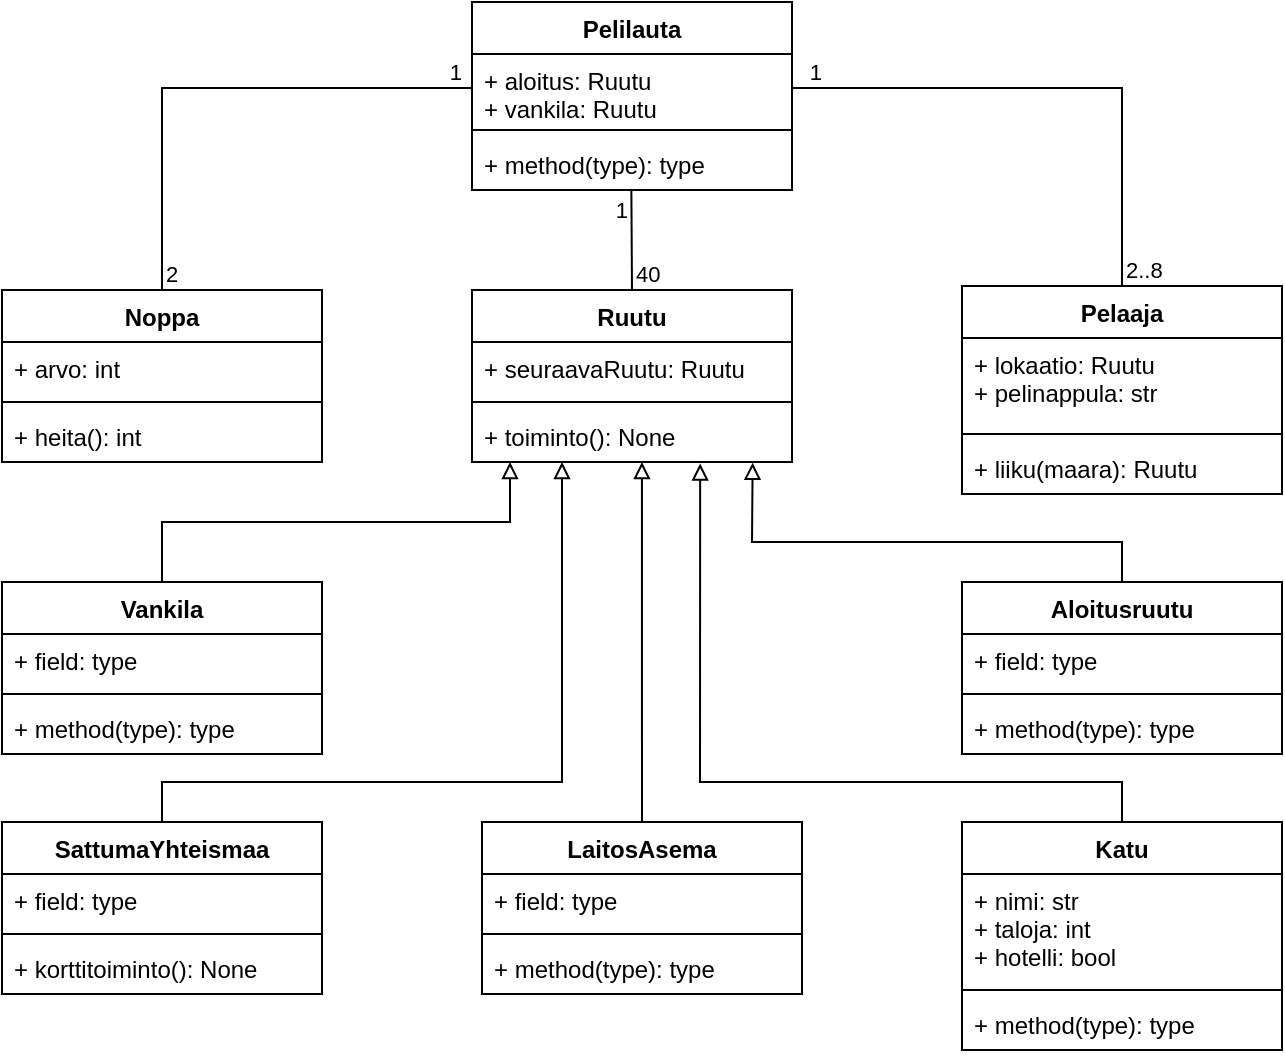 <mxfile version="15.7.4" type="device"><diagram id="AC_MmvYrzgitj2tpnBTm" name="Page-1"><mxGraphModel dx="1422" dy="793" grid="1" gridSize="10" guides="1" tooltips="1" connect="1" arrows="1" fold="1" page="1" pageScale="1" pageWidth="700" pageHeight="600" math="0" shadow="0"><root><mxCell id="0"/><mxCell id="1" parent="0"/><mxCell id="cnEO7aZCJSceS5bzI4KV-1" value="Pelilauta" style="swimlane;fontStyle=1;align=center;verticalAlign=top;childLayout=stackLayout;horizontal=1;startSize=26;horizontalStack=0;resizeParent=1;resizeParentMax=0;resizeLast=0;collapsible=1;marginBottom=0;" vertex="1" parent="1"><mxGeometry x="265" y="30" width="160" height="94" as="geometry"/></mxCell><mxCell id="cnEO7aZCJSceS5bzI4KV-2" value="+ aloitus: Ruutu&#xA;+ vankila: Ruutu&#xA;" style="text;strokeColor=none;fillColor=none;align=left;verticalAlign=top;spacingLeft=4;spacingRight=4;overflow=hidden;rotatable=0;points=[[0,0.5],[1,0.5]];portConstraint=eastwest;" vertex="1" parent="cnEO7aZCJSceS5bzI4KV-1"><mxGeometry y="26" width="160" height="34" as="geometry"/></mxCell><mxCell id="cnEO7aZCJSceS5bzI4KV-3" value="" style="line;strokeWidth=1;fillColor=none;align=left;verticalAlign=middle;spacingTop=-1;spacingLeft=3;spacingRight=3;rotatable=0;labelPosition=right;points=[];portConstraint=eastwest;" vertex="1" parent="cnEO7aZCJSceS5bzI4KV-1"><mxGeometry y="60" width="160" height="8" as="geometry"/></mxCell><mxCell id="cnEO7aZCJSceS5bzI4KV-4" value="+ method(type): type" style="text;strokeColor=none;fillColor=none;align=left;verticalAlign=top;spacingLeft=4;spacingRight=4;overflow=hidden;rotatable=0;points=[[0,0.5],[1,0.5]];portConstraint=eastwest;" vertex="1" parent="cnEO7aZCJSceS5bzI4KV-1"><mxGeometry y="68" width="160" height="26" as="geometry"/></mxCell><mxCell id="cnEO7aZCJSceS5bzI4KV-6" value="Noppa" style="swimlane;fontStyle=1;align=center;verticalAlign=top;childLayout=stackLayout;horizontal=1;startSize=26;horizontalStack=0;resizeParent=1;resizeParentMax=0;resizeLast=0;collapsible=1;marginBottom=0;" vertex="1" parent="1"><mxGeometry x="30" y="174" width="160" height="86" as="geometry"/></mxCell><mxCell id="cnEO7aZCJSceS5bzI4KV-7" value="+ arvo: int" style="text;strokeColor=none;fillColor=none;align=left;verticalAlign=top;spacingLeft=4;spacingRight=4;overflow=hidden;rotatable=0;points=[[0,0.5],[1,0.5]];portConstraint=eastwest;" vertex="1" parent="cnEO7aZCJSceS5bzI4KV-6"><mxGeometry y="26" width="160" height="26" as="geometry"/></mxCell><mxCell id="cnEO7aZCJSceS5bzI4KV-8" value="" style="line;strokeWidth=1;fillColor=none;align=left;verticalAlign=middle;spacingTop=-1;spacingLeft=3;spacingRight=3;rotatable=0;labelPosition=right;points=[];portConstraint=eastwest;" vertex="1" parent="cnEO7aZCJSceS5bzI4KV-6"><mxGeometry y="52" width="160" height="8" as="geometry"/></mxCell><mxCell id="cnEO7aZCJSceS5bzI4KV-9" value="+ heita(): int" style="text;strokeColor=none;fillColor=none;align=left;verticalAlign=top;spacingLeft=4;spacingRight=4;overflow=hidden;rotatable=0;points=[[0,0.5],[1,0.5]];portConstraint=eastwest;" vertex="1" parent="cnEO7aZCJSceS5bzI4KV-6"><mxGeometry y="60" width="160" height="26" as="geometry"/></mxCell><mxCell id="cnEO7aZCJSceS5bzI4KV-15" value="" style="endArrow=none;html=1;rounded=0;exitX=0.5;exitY=0;exitDx=0;exitDy=0;entryX=0;entryY=0.5;entryDx=0;entryDy=0;endFill=0;" edge="1" parent="1" source="cnEO7aZCJSceS5bzI4KV-6" target="cnEO7aZCJSceS5bzI4KV-2"><mxGeometry relative="1" as="geometry"><mxPoint x="260" y="584" as="sourcePoint"/><mxPoint x="420" y="584" as="targetPoint"/><Array as="points"><mxPoint x="110" y="73"/></Array></mxGeometry></mxCell><mxCell id="cnEO7aZCJSceS5bzI4KV-17" value="2" style="edgeLabel;resizable=0;html=1;align=left;verticalAlign=bottom;" connectable="0" vertex="1" parent="cnEO7aZCJSceS5bzI4KV-15"><mxGeometry x="-1" relative="1" as="geometry"/></mxCell><mxCell id="cnEO7aZCJSceS5bzI4KV-18" value="1" style="edgeLabel;resizable=0;html=1;align=right;verticalAlign=bottom;" connectable="0" vertex="1" parent="cnEO7aZCJSceS5bzI4KV-15"><mxGeometry x="1" relative="1" as="geometry"><mxPoint x="-5" as="offset"/></mxGeometry></mxCell><mxCell id="cnEO7aZCJSceS5bzI4KV-19" value="Ruutu" style="swimlane;fontStyle=1;align=center;verticalAlign=top;childLayout=stackLayout;horizontal=1;startSize=26;horizontalStack=0;resizeParent=1;resizeParentMax=0;resizeLast=0;collapsible=1;marginBottom=0;" vertex="1" parent="1"><mxGeometry x="265" y="174" width="160" height="86" as="geometry"/></mxCell><mxCell id="cnEO7aZCJSceS5bzI4KV-20" value="+ seuraavaRuutu: Ruutu" style="text;strokeColor=none;fillColor=none;align=left;verticalAlign=top;spacingLeft=4;spacingRight=4;overflow=hidden;rotatable=0;points=[[0,0.5],[1,0.5]];portConstraint=eastwest;" vertex="1" parent="cnEO7aZCJSceS5bzI4KV-19"><mxGeometry y="26" width="160" height="26" as="geometry"/></mxCell><mxCell id="cnEO7aZCJSceS5bzI4KV-21" value="" style="line;strokeWidth=1;fillColor=none;align=left;verticalAlign=middle;spacingTop=-1;spacingLeft=3;spacingRight=3;rotatable=0;labelPosition=right;points=[];portConstraint=eastwest;" vertex="1" parent="cnEO7aZCJSceS5bzI4KV-19"><mxGeometry y="52" width="160" height="8" as="geometry"/></mxCell><mxCell id="cnEO7aZCJSceS5bzI4KV-22" value="+ toiminto(): None" style="text;strokeColor=none;fillColor=none;align=left;verticalAlign=top;spacingLeft=4;spacingRight=4;overflow=hidden;rotatable=0;points=[[0,0.5],[1,0.5]];portConstraint=eastwest;" vertex="1" parent="cnEO7aZCJSceS5bzI4KV-19"><mxGeometry y="60" width="160" height="26" as="geometry"/></mxCell><mxCell id="cnEO7aZCJSceS5bzI4KV-23" value="" style="endArrow=none;html=1;rounded=0;exitX=0.5;exitY=0;exitDx=0;exitDy=0;entryX=0.498;entryY=1;entryDx=0;entryDy=0;endFill=0;entryPerimeter=0;" edge="1" parent="1" source="cnEO7aZCJSceS5bzI4KV-19" target="cnEO7aZCJSceS5bzI4KV-4"><mxGeometry relative="1" as="geometry"><mxPoint x="120" y="164" as="sourcePoint"/><mxPoint x="275" y="73" as="targetPoint"/><Array as="points"/></mxGeometry></mxCell><mxCell id="cnEO7aZCJSceS5bzI4KV-24" value="40" style="edgeLabel;resizable=0;html=1;align=left;verticalAlign=bottom;spacing=1;spacingRight=0;spacingBottom=1;spacingLeft=1;" connectable="0" vertex="1" parent="cnEO7aZCJSceS5bzI4KV-23"><mxGeometry x="-1" relative="1" as="geometry"/></mxCell><mxCell id="cnEO7aZCJSceS5bzI4KV-25" value="1" style="edgeLabel;resizable=0;html=1;align=right;verticalAlign=bottom;spacing=2;spacingTop=0;spacingLeft=0;spacingRight=1;spacingBottom=-4;" connectable="0" vertex="1" parent="cnEO7aZCJSceS5bzI4KV-23"><mxGeometry x="1" relative="1" as="geometry"><mxPoint y="14" as="offset"/></mxGeometry></mxCell><mxCell id="cnEO7aZCJSceS5bzI4KV-26" value="Pelaaja" style="swimlane;fontStyle=1;align=center;verticalAlign=top;childLayout=stackLayout;horizontal=1;startSize=26;horizontalStack=0;resizeParent=1;resizeParentMax=0;resizeLast=0;collapsible=1;marginBottom=0;" vertex="1" parent="1"><mxGeometry x="510" y="172" width="160" height="104" as="geometry"/></mxCell><mxCell id="cnEO7aZCJSceS5bzI4KV-27" value="+ lokaatio: Ruutu&#xA;+ pelinappula: str&#xA;" style="text;strokeColor=none;fillColor=none;align=left;verticalAlign=top;spacingLeft=4;spacingRight=4;overflow=hidden;rotatable=0;points=[[0,0.5],[1,0.5]];portConstraint=eastwest;" vertex="1" parent="cnEO7aZCJSceS5bzI4KV-26"><mxGeometry y="26" width="160" height="44" as="geometry"/></mxCell><mxCell id="cnEO7aZCJSceS5bzI4KV-28" value="" style="line;strokeWidth=1;fillColor=none;align=left;verticalAlign=middle;spacingTop=-1;spacingLeft=3;spacingRight=3;rotatable=0;labelPosition=right;points=[];portConstraint=eastwest;" vertex="1" parent="cnEO7aZCJSceS5bzI4KV-26"><mxGeometry y="70" width="160" height="8" as="geometry"/></mxCell><mxCell id="cnEO7aZCJSceS5bzI4KV-29" value="+ liiku(maara): Ruutu" style="text;strokeColor=none;fillColor=none;align=left;verticalAlign=top;spacingLeft=4;spacingRight=4;overflow=hidden;rotatable=0;points=[[0,0.5],[1,0.5]];portConstraint=eastwest;" vertex="1" parent="cnEO7aZCJSceS5bzI4KV-26"><mxGeometry y="78" width="160" height="26" as="geometry"/></mxCell><mxCell id="cnEO7aZCJSceS5bzI4KV-30" value="" style="endArrow=none;html=1;rounded=0;exitX=0.5;exitY=0;exitDx=0;exitDy=0;entryX=1;entryY=0.5;entryDx=0;entryDy=0;endFill=0;" edge="1" parent="1" source="cnEO7aZCJSceS5bzI4KV-26" target="cnEO7aZCJSceS5bzI4KV-2"><mxGeometry relative="1" as="geometry"><mxPoint x="580" y="104" as="sourcePoint"/><mxPoint x="740" y="104" as="targetPoint"/><Array as="points"><mxPoint x="590" y="73"/></Array></mxGeometry></mxCell><mxCell id="cnEO7aZCJSceS5bzI4KV-32" value="2..8" style="edgeLabel;resizable=0;html=1;align=left;verticalAlign=bottom;" connectable="0" vertex="1" parent="cnEO7aZCJSceS5bzI4KV-30"><mxGeometry x="-1" relative="1" as="geometry"/></mxCell><mxCell id="cnEO7aZCJSceS5bzI4KV-33" value="&lt;div&gt;1&lt;/div&gt;" style="edgeLabel;resizable=0;html=1;align=right;verticalAlign=bottom;" connectable="0" vertex="1" parent="cnEO7aZCJSceS5bzI4KV-30"><mxGeometry x="1" relative="1" as="geometry"><mxPoint x="15" as="offset"/></mxGeometry></mxCell><mxCell id="cnEO7aZCJSceS5bzI4KV-34" value="Vankila" style="swimlane;fontStyle=1;align=center;verticalAlign=top;childLayout=stackLayout;horizontal=1;startSize=26;horizontalStack=0;resizeParent=1;resizeParentMax=0;resizeLast=0;collapsible=1;marginBottom=0;" vertex="1" parent="1"><mxGeometry x="30" y="320" width="160" height="86" as="geometry"/></mxCell><mxCell id="cnEO7aZCJSceS5bzI4KV-35" value="+ field: type" style="text;strokeColor=none;fillColor=none;align=left;verticalAlign=top;spacingLeft=4;spacingRight=4;overflow=hidden;rotatable=0;points=[[0,0.5],[1,0.5]];portConstraint=eastwest;" vertex="1" parent="cnEO7aZCJSceS5bzI4KV-34"><mxGeometry y="26" width="160" height="26" as="geometry"/></mxCell><mxCell id="cnEO7aZCJSceS5bzI4KV-36" value="" style="line;strokeWidth=1;fillColor=none;align=left;verticalAlign=middle;spacingTop=-1;spacingLeft=3;spacingRight=3;rotatable=0;labelPosition=right;points=[];portConstraint=eastwest;" vertex="1" parent="cnEO7aZCJSceS5bzI4KV-34"><mxGeometry y="52" width="160" height="8" as="geometry"/></mxCell><mxCell id="cnEO7aZCJSceS5bzI4KV-37" value="+ method(type): type" style="text;strokeColor=none;fillColor=none;align=left;verticalAlign=top;spacingLeft=4;spacingRight=4;overflow=hidden;rotatable=0;points=[[0,0.5],[1,0.5]];portConstraint=eastwest;" vertex="1" parent="cnEO7aZCJSceS5bzI4KV-34"><mxGeometry y="60" width="160" height="26" as="geometry"/></mxCell><mxCell id="cnEO7aZCJSceS5bzI4KV-38" value="SattumaYhteismaa" style="swimlane;fontStyle=1;align=center;verticalAlign=top;childLayout=stackLayout;horizontal=1;startSize=26;horizontalStack=0;resizeParent=1;resizeParentMax=0;resizeLast=0;collapsible=1;marginBottom=0;" vertex="1" parent="1"><mxGeometry x="30" y="440" width="160" height="86" as="geometry"/></mxCell><mxCell id="cnEO7aZCJSceS5bzI4KV-39" value="+ field: type" style="text;strokeColor=none;fillColor=none;align=left;verticalAlign=top;spacingLeft=4;spacingRight=4;overflow=hidden;rotatable=0;points=[[0,0.5],[1,0.5]];portConstraint=eastwest;" vertex="1" parent="cnEO7aZCJSceS5bzI4KV-38"><mxGeometry y="26" width="160" height="26" as="geometry"/></mxCell><mxCell id="cnEO7aZCJSceS5bzI4KV-40" value="" style="line;strokeWidth=1;fillColor=none;align=left;verticalAlign=middle;spacingTop=-1;spacingLeft=3;spacingRight=3;rotatable=0;labelPosition=right;points=[];portConstraint=eastwest;" vertex="1" parent="cnEO7aZCJSceS5bzI4KV-38"><mxGeometry y="52" width="160" height="8" as="geometry"/></mxCell><mxCell id="cnEO7aZCJSceS5bzI4KV-41" value="+ korttitoiminto(): None" style="text;strokeColor=none;fillColor=none;align=left;verticalAlign=top;spacingLeft=4;spacingRight=4;overflow=hidden;rotatable=0;points=[[0,0.5],[1,0.5]];portConstraint=eastwest;" vertex="1" parent="cnEO7aZCJSceS5bzI4KV-38"><mxGeometry y="60" width="160" height="26" as="geometry"/></mxCell><mxCell id="cnEO7aZCJSceS5bzI4KV-42" value="Aloitusruutu" style="swimlane;fontStyle=1;align=center;verticalAlign=top;childLayout=stackLayout;horizontal=1;startSize=26;horizontalStack=0;resizeParent=1;resizeParentMax=0;resizeLast=0;collapsible=1;marginBottom=0;" vertex="1" parent="1"><mxGeometry x="510" y="320" width="160" height="86" as="geometry"/></mxCell><mxCell id="cnEO7aZCJSceS5bzI4KV-43" value="+ field: type" style="text;strokeColor=none;fillColor=none;align=left;verticalAlign=top;spacingLeft=4;spacingRight=4;overflow=hidden;rotatable=0;points=[[0,0.5],[1,0.5]];portConstraint=eastwest;" vertex="1" parent="cnEO7aZCJSceS5bzI4KV-42"><mxGeometry y="26" width="160" height="26" as="geometry"/></mxCell><mxCell id="cnEO7aZCJSceS5bzI4KV-44" value="" style="line;strokeWidth=1;fillColor=none;align=left;verticalAlign=middle;spacingTop=-1;spacingLeft=3;spacingRight=3;rotatable=0;labelPosition=right;points=[];portConstraint=eastwest;" vertex="1" parent="cnEO7aZCJSceS5bzI4KV-42"><mxGeometry y="52" width="160" height="8" as="geometry"/></mxCell><mxCell id="cnEO7aZCJSceS5bzI4KV-45" value="+ method(type): type" style="text;strokeColor=none;fillColor=none;align=left;verticalAlign=top;spacingLeft=4;spacingRight=4;overflow=hidden;rotatable=0;points=[[0,0.5],[1,0.5]];portConstraint=eastwest;" vertex="1" parent="cnEO7aZCJSceS5bzI4KV-42"><mxGeometry y="60" width="160" height="26" as="geometry"/></mxCell><mxCell id="cnEO7aZCJSceS5bzI4KV-46" value="Katu" style="swimlane;fontStyle=1;align=center;verticalAlign=top;childLayout=stackLayout;horizontal=1;startSize=26;horizontalStack=0;resizeParent=1;resizeParentMax=0;resizeLast=0;collapsible=1;marginBottom=0;" vertex="1" parent="1"><mxGeometry x="510" y="440" width="160" height="114" as="geometry"/></mxCell><mxCell id="cnEO7aZCJSceS5bzI4KV-47" value="+ nimi: str&#xA;+ taloja: int&#xA;+ hotelli: bool&#xA;" style="text;strokeColor=none;fillColor=none;align=left;verticalAlign=top;spacingLeft=4;spacingRight=4;overflow=hidden;rotatable=0;points=[[0,0.5],[1,0.5]];portConstraint=eastwest;" vertex="1" parent="cnEO7aZCJSceS5bzI4KV-46"><mxGeometry y="26" width="160" height="54" as="geometry"/></mxCell><mxCell id="cnEO7aZCJSceS5bzI4KV-48" value="" style="line;strokeWidth=1;fillColor=none;align=left;verticalAlign=middle;spacingTop=-1;spacingLeft=3;spacingRight=3;rotatable=0;labelPosition=right;points=[];portConstraint=eastwest;" vertex="1" parent="cnEO7aZCJSceS5bzI4KV-46"><mxGeometry y="80" width="160" height="8" as="geometry"/></mxCell><mxCell id="cnEO7aZCJSceS5bzI4KV-49" value="+ method(type): type" style="text;strokeColor=none;fillColor=none;align=left;verticalAlign=top;spacingLeft=4;spacingRight=4;overflow=hidden;rotatable=0;points=[[0,0.5],[1,0.5]];portConstraint=eastwest;" vertex="1" parent="cnEO7aZCJSceS5bzI4KV-46"><mxGeometry y="88" width="160" height="26" as="geometry"/></mxCell><mxCell id="cnEO7aZCJSceS5bzI4KV-50" value="LaitosAsema" style="swimlane;fontStyle=1;align=center;verticalAlign=top;childLayout=stackLayout;horizontal=1;startSize=26;horizontalStack=0;resizeParent=1;resizeParentMax=0;resizeLast=0;collapsible=1;marginBottom=0;" vertex="1" parent="1"><mxGeometry x="270" y="440" width="160" height="86" as="geometry"/></mxCell><mxCell id="cnEO7aZCJSceS5bzI4KV-51" value="+ field: type" style="text;strokeColor=none;fillColor=none;align=left;verticalAlign=top;spacingLeft=4;spacingRight=4;overflow=hidden;rotatable=0;points=[[0,0.5],[1,0.5]];portConstraint=eastwest;" vertex="1" parent="cnEO7aZCJSceS5bzI4KV-50"><mxGeometry y="26" width="160" height="26" as="geometry"/></mxCell><mxCell id="cnEO7aZCJSceS5bzI4KV-52" value="" style="line;strokeWidth=1;fillColor=none;align=left;verticalAlign=middle;spacingTop=-1;spacingLeft=3;spacingRight=3;rotatable=0;labelPosition=right;points=[];portConstraint=eastwest;" vertex="1" parent="cnEO7aZCJSceS5bzI4KV-50"><mxGeometry y="52" width="160" height="8" as="geometry"/></mxCell><mxCell id="cnEO7aZCJSceS5bzI4KV-53" value="+ method(type): type" style="text;strokeColor=none;fillColor=none;align=left;verticalAlign=top;spacingLeft=4;spacingRight=4;overflow=hidden;rotatable=0;points=[[0,0.5],[1,0.5]];portConstraint=eastwest;" vertex="1" parent="cnEO7aZCJSceS5bzI4KV-50"><mxGeometry y="60" width="160" height="26" as="geometry"/></mxCell><mxCell id="cnEO7aZCJSceS5bzI4KV-54" value="" style="endArrow=block;html=1;rounded=0;entryX=0.877;entryY=1.014;entryDx=0;entryDy=0;entryPerimeter=0;exitX=0.5;exitY=0;exitDx=0;exitDy=0;endFill=0;" edge="1" parent="1" source="cnEO7aZCJSceS5bzI4KV-42" target="cnEO7aZCJSceS5bzI4KV-22"><mxGeometry width="50" height="50" relative="1" as="geometry"><mxPoint x="610" y="360" as="sourcePoint"/><mxPoint x="660" y="310" as="targetPoint"/><Array as="points"><mxPoint x="590" y="300"/><mxPoint x="405" y="300"/></Array></mxGeometry></mxCell><mxCell id="cnEO7aZCJSceS5bzI4KV-55" value="" style="endArrow=block;html=1;rounded=0;entryX=0.713;entryY=1.029;entryDx=0;entryDy=0;entryPerimeter=0;exitX=0.5;exitY=0;exitDx=0;exitDy=0;endFill=0;" edge="1" parent="1" source="cnEO7aZCJSceS5bzI4KV-46" target="cnEO7aZCJSceS5bzI4KV-22"><mxGeometry width="50" height="50" relative="1" as="geometry"><mxPoint x="600" y="330" as="sourcePoint"/><mxPoint x="415.32" y="273.666" as="targetPoint"/><Array as="points"><mxPoint x="590" y="420"/><mxPoint x="379" y="420"/></Array></mxGeometry></mxCell><mxCell id="cnEO7aZCJSceS5bzI4KV-56" value="" style="endArrow=block;html=1;rounded=0;exitX=0.5;exitY=0;exitDx=0;exitDy=0;endFill=0;entryX=0.531;entryY=1;entryDx=0;entryDy=0;entryPerimeter=0;" edge="1" parent="1" source="cnEO7aZCJSceS5bzI4KV-50" target="cnEO7aZCJSceS5bzI4KV-22"><mxGeometry width="50" height="50" relative="1" as="geometry"><mxPoint x="560" y="450" as="sourcePoint"/><mxPoint x="350" y="280" as="targetPoint"/><Array as="points"/></mxGeometry></mxCell><mxCell id="cnEO7aZCJSceS5bzI4KV-57" value="" style="endArrow=block;html=1;rounded=0;exitX=0.5;exitY=0;exitDx=0;exitDy=0;endFill=0;" edge="1" parent="1" source="cnEO7aZCJSceS5bzI4KV-34"><mxGeometry width="50" height="50" relative="1" as="geometry"><mxPoint x="600" y="330" as="sourcePoint"/><mxPoint x="284" y="260" as="targetPoint"/><Array as="points"><mxPoint x="110" y="290"/><mxPoint x="284" y="290"/></Array></mxGeometry></mxCell><mxCell id="cnEO7aZCJSceS5bzI4KV-58" value="" style="endArrow=block;html=1;rounded=0;exitX=0.5;exitY=0;exitDx=0;exitDy=0;endFill=0;" edge="1" parent="1" source="cnEO7aZCJSceS5bzI4KV-38"><mxGeometry width="50" height="50" relative="1" as="geometry"><mxPoint x="120" y="330" as="sourcePoint"/><mxPoint x="310" y="260" as="targetPoint"/><Array as="points"><mxPoint x="110" y="420"/><mxPoint x="310" y="420"/></Array></mxGeometry></mxCell></root></mxGraphModel></diagram></mxfile>
